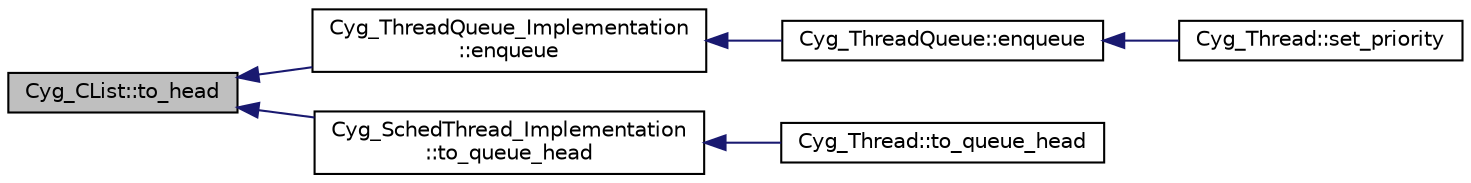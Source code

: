 digraph "Cyg_CList::to_head"
{
  edge [fontname="Helvetica",fontsize="10",labelfontname="Helvetica",labelfontsize="10"];
  node [fontname="Helvetica",fontsize="10",shape=record];
  rankdir="LR";
  Node1 [label="Cyg_CList::to_head",height=0.2,width=0.4,color="black", fillcolor="grey75", style="filled" fontcolor="black"];
  Node1 -> Node2 [dir="back",color="midnightblue",fontsize="10",style="solid",fontname="Helvetica"];
  Node2 [label="Cyg_ThreadQueue_Implementation\l::enqueue",height=0.2,width=0.4,color="black", fillcolor="white", style="filled",URL="$class_cyg___thread_queue___implementation.html#a8ddfaba28e55464dfb8e34159e1298b9"];
  Node2 -> Node3 [dir="back",color="midnightblue",fontsize="10",style="solid",fontname="Helvetica"];
  Node3 [label="Cyg_ThreadQueue::enqueue",height=0.2,width=0.4,color="black", fillcolor="white", style="filled",URL="$class_cyg___thread_queue.html#ad027d33c49fd318522b7e3a092891943"];
  Node3 -> Node4 [dir="back",color="midnightblue",fontsize="10",style="solid",fontname="Helvetica"];
  Node4 [label="Cyg_Thread::set_priority",height=0.2,width=0.4,color="black", fillcolor="white", style="filled",URL="$class_cyg___thread.html#ab102fd5044377146d5cd67337f2d3383"];
  Node1 -> Node5 [dir="back",color="midnightblue",fontsize="10",style="solid",fontname="Helvetica"];
  Node5 [label="Cyg_SchedThread_Implementation\l::to_queue_head",height=0.2,width=0.4,color="black", fillcolor="white", style="filled",URL="$class_cyg___sched_thread___implementation.html#aee50d5d34fb606e54d3652ed9a234c37"];
  Node5 -> Node6 [dir="back",color="midnightblue",fontsize="10",style="solid",fontname="Helvetica"];
  Node6 [label="Cyg_Thread::to_queue_head",height=0.2,width=0.4,color="black", fillcolor="white", style="filled",URL="$class_cyg___thread.html#a7c193f2e0eaaf194ae0238de80f9f52a"];
}
